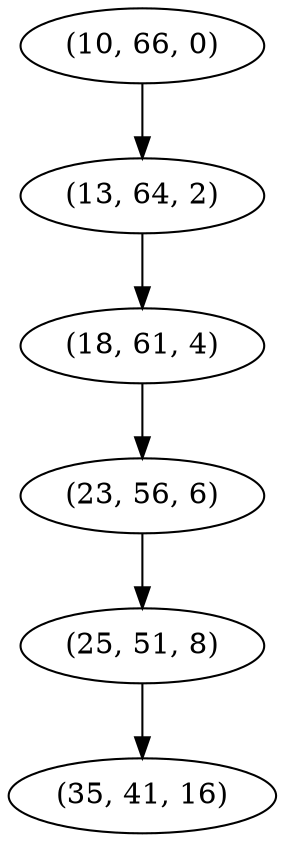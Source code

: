 digraph tree {
    "(10, 66, 0)";
    "(13, 64, 2)";
    "(18, 61, 4)";
    "(23, 56, 6)";
    "(25, 51, 8)";
    "(35, 41, 16)";
    "(10, 66, 0)" -> "(13, 64, 2)";
    "(13, 64, 2)" -> "(18, 61, 4)";
    "(18, 61, 4)" -> "(23, 56, 6)";
    "(23, 56, 6)" -> "(25, 51, 8)";
    "(25, 51, 8)" -> "(35, 41, 16)";
}
